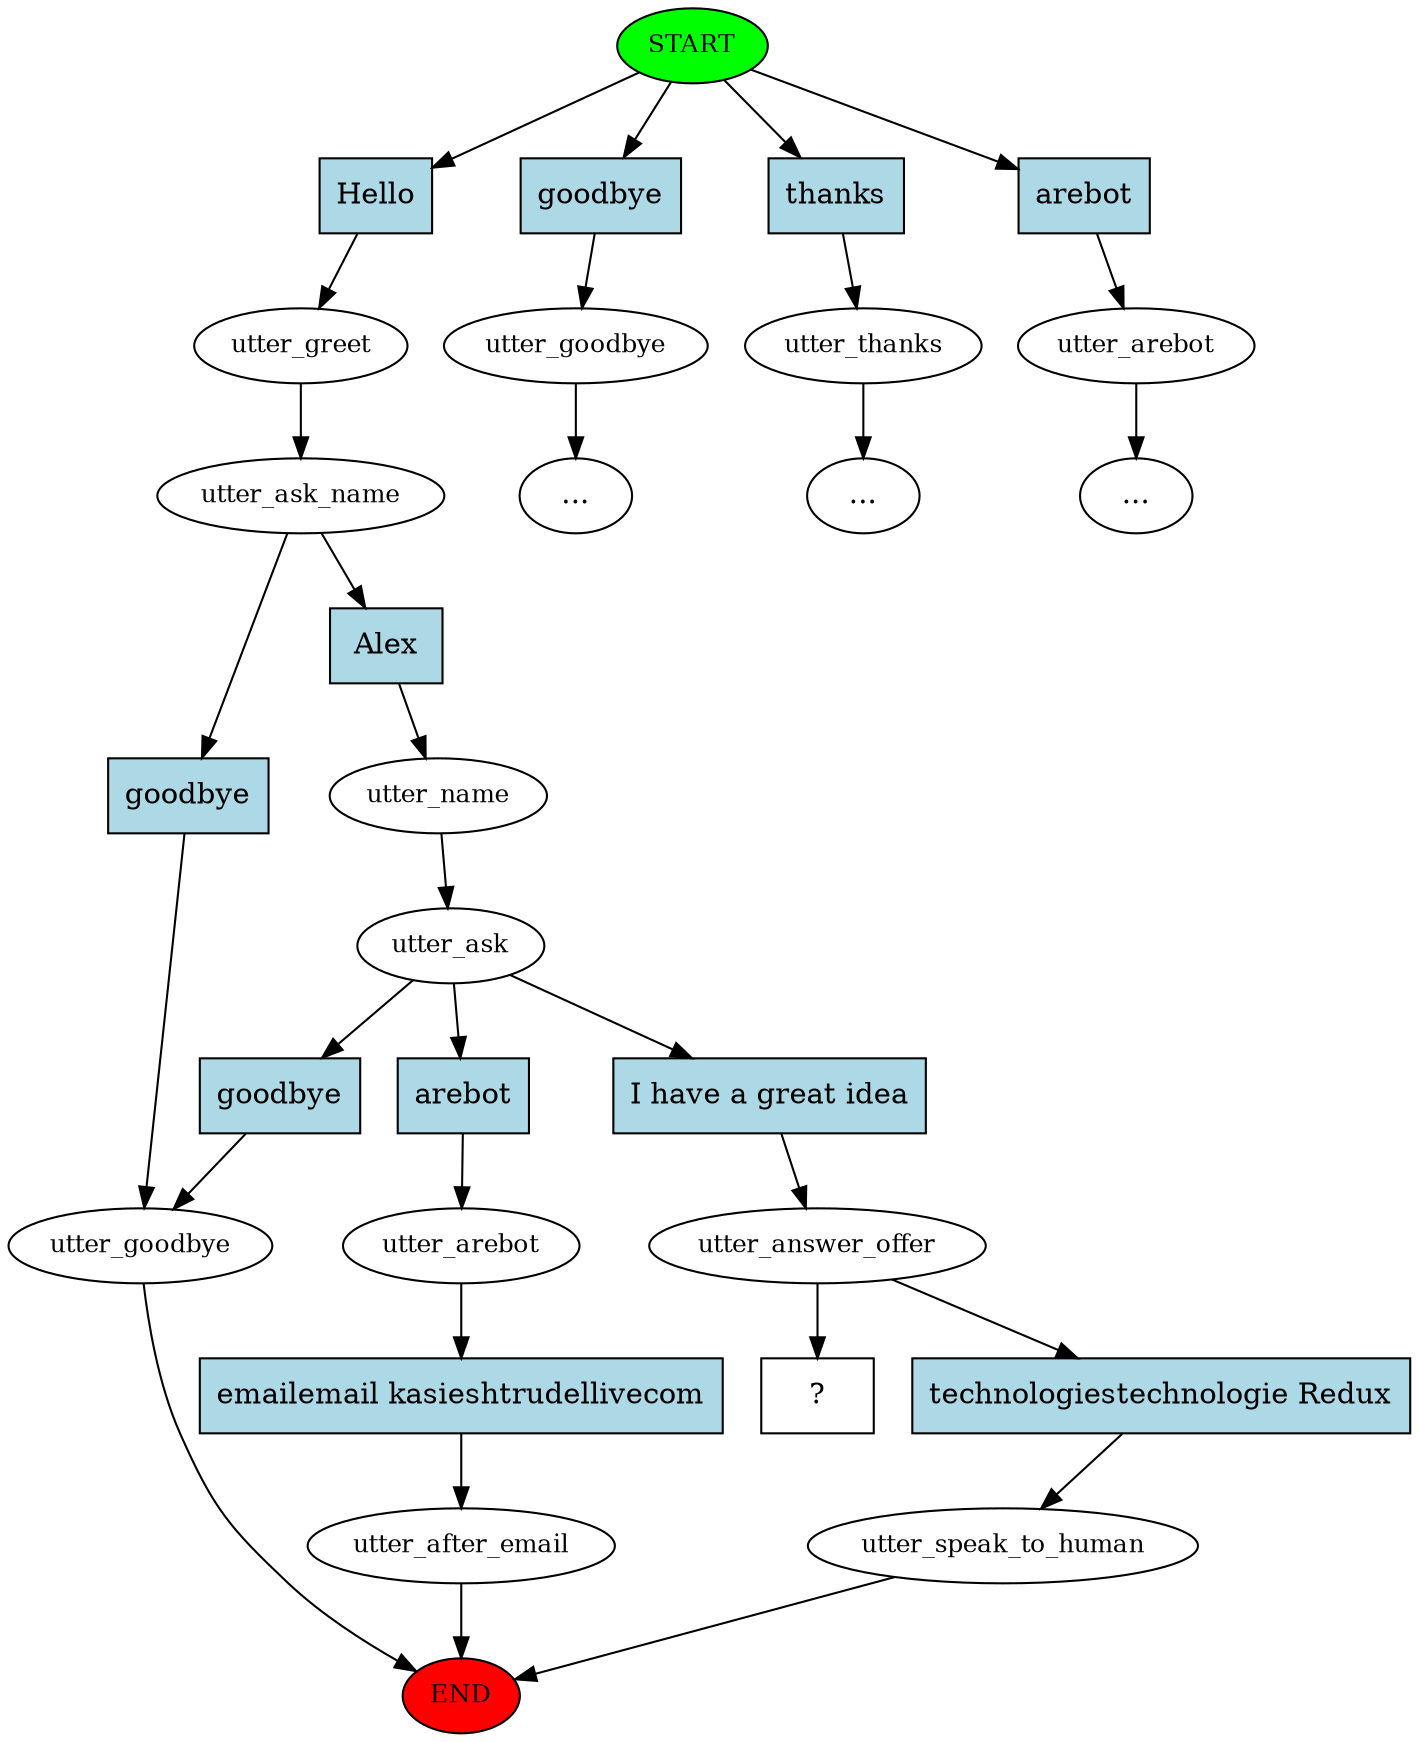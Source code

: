 digraph  {
0 [class="start active", fillcolor=green, fontsize=12, label=START, style=filled];
"-1" [class=end, fillcolor=red, fontsize=12, label=END, style=filled];
1 [class=active, fontsize=12, label=utter_greet];
2 [class=active, fontsize=12, label=utter_ask_name];
3 [class="", fontsize=12, label=utter_goodbye];
4 [class="", fontsize=12, label=utter_goodbye];
"-3" [class=ellipsis, label="..."];
5 [class="", fontsize=12, label=utter_thanks];
"-4" [class=ellipsis, label="..."];
8 [class=active, fontsize=12, label=utter_name];
9 [class=active, fontsize=12, label=utter_ask];
15 [class="", fontsize=12, label=utter_arebot];
16 [class="", fontsize=12, label=utter_after_email];
17 [class="", fontsize=12, label=utter_arebot];
"-5" [class=ellipsis, label="..."];
22 [class=active, fontsize=12, label=utter_answer_offer];
23 [class="", fontsize=12, label=utter_speak_to_human];
29 [class="intent dashed active", label="  ?  ", shape=rect];
30 [class="intent active", fillcolor=lightblue, label=Hello, shape=rect, style=filled];
31 [class=intent, fillcolor=lightblue, label=goodbye, shape=rect, style=filled];
32 [class=intent, fillcolor=lightblue, label=thanks, shape=rect, style=filled];
33 [class=intent, fillcolor=lightblue, label=arebot, shape=rect, style=filled];
34 [class=intent, fillcolor=lightblue, label=goodbye, shape=rect, style=filled];
35 [class="intent active", fillcolor=lightblue, label=Alex, shape=rect, style=filled];
36 [class=intent, fillcolor=lightblue, label=goodbye, shape=rect, style=filled];
37 [class=intent, fillcolor=lightblue, label=arebot, shape=rect, style=filled];
38 [class="intent active", fillcolor=lightblue, label="I have a great idea", shape=rect, style=filled];
39 [class=intent, fillcolor=lightblue, label="emailemail kasieshtrudellivecom", shape=rect, style=filled];
40 [class=intent, fillcolor=lightblue, label="technologiestechnologie Redux", shape=rect, style=filled];
0 -> 30  [class=active, key=0];
0 -> 31  [class="", key=0];
0 -> 32  [class="", key=0];
0 -> 33  [class="", key=0];
1 -> 2  [class=active, key=NONE, label=""];
2 -> 34  [class="", key=0];
2 -> 35  [class=active, key=0];
3 -> "-1"  [class="", key=NONE, label=""];
4 -> "-3"  [class="", key=NONE, label=""];
5 -> "-4"  [class="", key=NONE, label=""];
8 -> 9  [class=active, key=NONE, label=""];
9 -> 36  [class="", key=0];
9 -> 37  [class="", key=0];
9 -> 38  [class=active, key=0];
15 -> 39  [class="", key=0];
16 -> "-1"  [class="", key=NONE, label=""];
17 -> "-5"  [class="", key=NONE, label=""];
22 -> 29  [class=active, key=NONE, label=""];
22 -> 40  [class="", key=0];
23 -> "-1"  [class="", key=NONE, label=""];
30 -> 1  [class=active, key=0];
31 -> 4  [class="", key=0];
32 -> 5  [class="", key=0];
33 -> 17  [class="", key=0];
34 -> 3  [class="", key=0];
35 -> 8  [class=active, key=0];
36 -> 3  [class="", key=0];
37 -> 15  [class="", key=0];
38 -> 22  [class=active, key=0];
39 -> 16  [class="", key=0];
40 -> 23  [class="", key=0];
}
